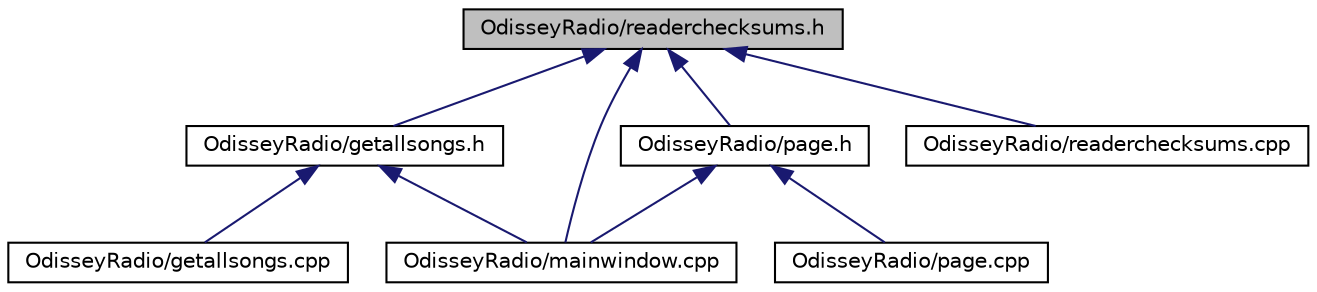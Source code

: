 digraph "OdisseyRadio/readerchecksums.h"
{
 // LATEX_PDF_SIZE
  edge [fontname="Helvetica",fontsize="10",labelfontname="Helvetica",labelfontsize="10"];
  node [fontname="Helvetica",fontsize="10",shape=record];
  Node1 [label="OdisseyRadio/readerchecksums.h",height=0.2,width=0.4,color="black", fillcolor="grey75", style="filled", fontcolor="black",tooltip=" "];
  Node1 -> Node2 [dir="back",color="midnightblue",fontsize="10",style="solid",fontname="Helvetica"];
  Node2 [label="OdisseyRadio/getallsongs.h",height=0.2,width=0.4,color="black", fillcolor="white", style="filled",URL="$getallsongs_8h.html",tooltip=" "];
  Node2 -> Node3 [dir="back",color="midnightblue",fontsize="10",style="solid",fontname="Helvetica"];
  Node3 [label="OdisseyRadio/getallsongs.cpp",height=0.2,width=0.4,color="black", fillcolor="white", style="filled",URL="$getallsongs_8cpp.html",tooltip=" "];
  Node2 -> Node4 [dir="back",color="midnightblue",fontsize="10",style="solid",fontname="Helvetica"];
  Node4 [label="OdisseyRadio/mainwindow.cpp",height=0.2,width=0.4,color="black", fillcolor="white", style="filled",URL="$mainwindow_8cpp.html",tooltip=" "];
  Node1 -> Node4 [dir="back",color="midnightblue",fontsize="10",style="solid",fontname="Helvetica"];
  Node1 -> Node5 [dir="back",color="midnightblue",fontsize="10",style="solid",fontname="Helvetica"];
  Node5 [label="OdisseyRadio/page.h",height=0.2,width=0.4,color="black", fillcolor="white", style="filled",URL="$page_8h.html",tooltip=" "];
  Node5 -> Node4 [dir="back",color="midnightblue",fontsize="10",style="solid",fontname="Helvetica"];
  Node5 -> Node6 [dir="back",color="midnightblue",fontsize="10",style="solid",fontname="Helvetica"];
  Node6 [label="OdisseyRadio/page.cpp",height=0.2,width=0.4,color="black", fillcolor="white", style="filled",URL="$page_8cpp.html",tooltip=" "];
  Node1 -> Node7 [dir="back",color="midnightblue",fontsize="10",style="solid",fontname="Helvetica"];
  Node7 [label="OdisseyRadio/readerchecksums.cpp",height=0.2,width=0.4,color="black", fillcolor="white", style="filled",URL="$readerchecksums_8cpp.html",tooltip=" "];
}
